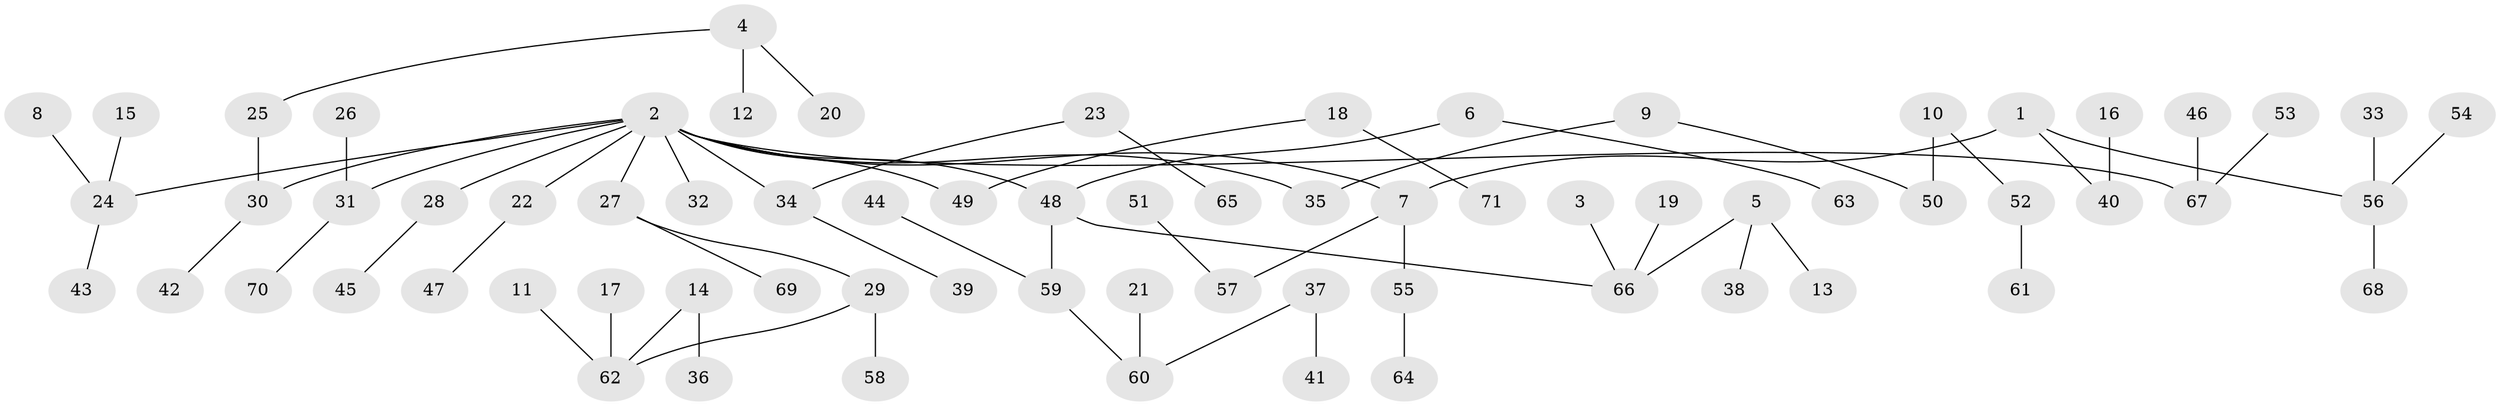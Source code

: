 // original degree distribution, {5: 0.035211267605633804, 7: 0.007042253521126761, 3: 0.1056338028169014, 4: 0.09154929577464789, 6: 0.007042253521126761, 2: 0.28169014084507044, 1: 0.47183098591549294}
// Generated by graph-tools (version 1.1) at 2025/26/03/09/25 03:26:28]
// undirected, 71 vertices, 70 edges
graph export_dot {
graph [start="1"]
  node [color=gray90,style=filled];
  1;
  2;
  3;
  4;
  5;
  6;
  7;
  8;
  9;
  10;
  11;
  12;
  13;
  14;
  15;
  16;
  17;
  18;
  19;
  20;
  21;
  22;
  23;
  24;
  25;
  26;
  27;
  28;
  29;
  30;
  31;
  32;
  33;
  34;
  35;
  36;
  37;
  38;
  39;
  40;
  41;
  42;
  43;
  44;
  45;
  46;
  47;
  48;
  49;
  50;
  51;
  52;
  53;
  54;
  55;
  56;
  57;
  58;
  59;
  60;
  61;
  62;
  63;
  64;
  65;
  66;
  67;
  68;
  69;
  70;
  71;
  1 -- 7 [weight=1.0];
  1 -- 40 [weight=1.0];
  1 -- 56 [weight=1.0];
  2 -- 7 [weight=1.0];
  2 -- 22 [weight=1.0];
  2 -- 24 [weight=1.0];
  2 -- 27 [weight=1.0];
  2 -- 28 [weight=1.0];
  2 -- 30 [weight=1.0];
  2 -- 31 [weight=1.0];
  2 -- 32 [weight=1.0];
  2 -- 34 [weight=1.0];
  2 -- 35 [weight=1.0];
  2 -- 48 [weight=1.0];
  2 -- 49 [weight=1.0];
  2 -- 67 [weight=1.0];
  3 -- 66 [weight=1.0];
  4 -- 12 [weight=1.0];
  4 -- 20 [weight=1.0];
  4 -- 25 [weight=1.0];
  5 -- 13 [weight=1.0];
  5 -- 38 [weight=1.0];
  5 -- 66 [weight=1.0];
  6 -- 48 [weight=1.0];
  6 -- 63 [weight=1.0];
  7 -- 55 [weight=1.0];
  7 -- 57 [weight=1.0];
  8 -- 24 [weight=1.0];
  9 -- 35 [weight=1.0];
  9 -- 50 [weight=1.0];
  10 -- 50 [weight=1.0];
  10 -- 52 [weight=1.0];
  11 -- 62 [weight=1.0];
  14 -- 36 [weight=1.0];
  14 -- 62 [weight=1.0];
  15 -- 24 [weight=1.0];
  16 -- 40 [weight=1.0];
  17 -- 62 [weight=1.0];
  18 -- 49 [weight=1.0];
  18 -- 71 [weight=1.0];
  19 -- 66 [weight=1.0];
  21 -- 60 [weight=1.0];
  22 -- 47 [weight=1.0];
  23 -- 34 [weight=1.0];
  23 -- 65 [weight=1.0];
  24 -- 43 [weight=1.0];
  25 -- 30 [weight=1.0];
  26 -- 31 [weight=1.0];
  27 -- 29 [weight=1.0];
  27 -- 69 [weight=1.0];
  28 -- 45 [weight=1.0];
  29 -- 58 [weight=1.0];
  29 -- 62 [weight=1.0];
  30 -- 42 [weight=1.0];
  31 -- 70 [weight=1.0];
  33 -- 56 [weight=1.0];
  34 -- 39 [weight=1.0];
  37 -- 41 [weight=1.0];
  37 -- 60 [weight=1.0];
  44 -- 59 [weight=1.0];
  46 -- 67 [weight=1.0];
  48 -- 59 [weight=1.0];
  48 -- 66 [weight=1.0];
  51 -- 57 [weight=1.0];
  52 -- 61 [weight=1.0];
  53 -- 67 [weight=1.0];
  54 -- 56 [weight=1.0];
  55 -- 64 [weight=1.0];
  56 -- 68 [weight=1.0];
  59 -- 60 [weight=1.0];
}
